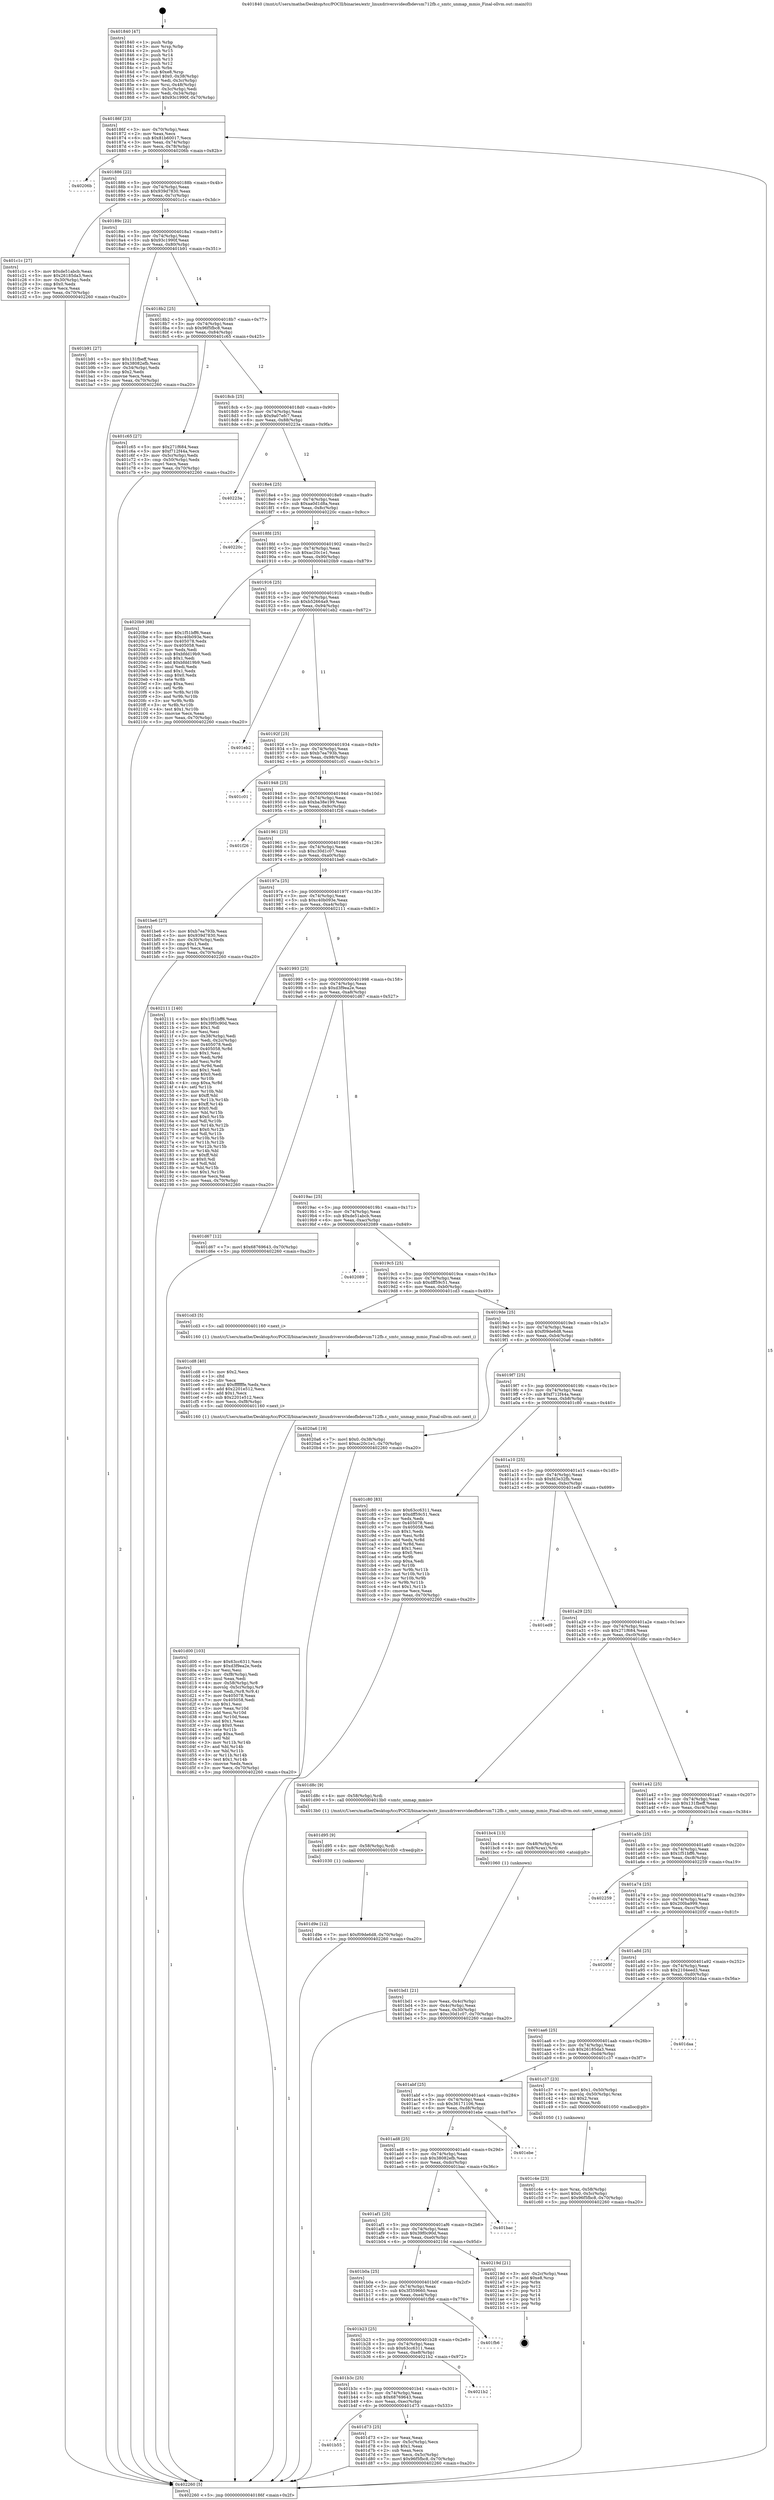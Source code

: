 digraph "0x401840" {
  label = "0x401840 (/mnt/c/Users/mathe/Desktop/tcc/POCII/binaries/extr_linuxdriversvideofbdevsm712fb.c_smtc_unmap_mmio_Final-ollvm.out::main(0))"
  labelloc = "t"
  node[shape=record]

  Entry [label="",width=0.3,height=0.3,shape=circle,fillcolor=black,style=filled]
  "0x40186f" [label="{
     0x40186f [23]\l
     | [instrs]\l
     &nbsp;&nbsp;0x40186f \<+3\>: mov -0x70(%rbp),%eax\l
     &nbsp;&nbsp;0x401872 \<+2\>: mov %eax,%ecx\l
     &nbsp;&nbsp;0x401874 \<+6\>: sub $0x81b60017,%ecx\l
     &nbsp;&nbsp;0x40187a \<+3\>: mov %eax,-0x74(%rbp)\l
     &nbsp;&nbsp;0x40187d \<+3\>: mov %ecx,-0x78(%rbp)\l
     &nbsp;&nbsp;0x401880 \<+6\>: je 000000000040206b \<main+0x82b\>\l
  }"]
  "0x40206b" [label="{
     0x40206b\l
  }", style=dashed]
  "0x401886" [label="{
     0x401886 [22]\l
     | [instrs]\l
     &nbsp;&nbsp;0x401886 \<+5\>: jmp 000000000040188b \<main+0x4b\>\l
     &nbsp;&nbsp;0x40188b \<+3\>: mov -0x74(%rbp),%eax\l
     &nbsp;&nbsp;0x40188e \<+5\>: sub $0x939d7830,%eax\l
     &nbsp;&nbsp;0x401893 \<+3\>: mov %eax,-0x7c(%rbp)\l
     &nbsp;&nbsp;0x401896 \<+6\>: je 0000000000401c1c \<main+0x3dc\>\l
  }"]
  Exit [label="",width=0.3,height=0.3,shape=circle,fillcolor=black,style=filled,peripheries=2]
  "0x401c1c" [label="{
     0x401c1c [27]\l
     | [instrs]\l
     &nbsp;&nbsp;0x401c1c \<+5\>: mov $0xde51abcb,%eax\l
     &nbsp;&nbsp;0x401c21 \<+5\>: mov $0x26185da3,%ecx\l
     &nbsp;&nbsp;0x401c26 \<+3\>: mov -0x30(%rbp),%edx\l
     &nbsp;&nbsp;0x401c29 \<+3\>: cmp $0x0,%edx\l
     &nbsp;&nbsp;0x401c2c \<+3\>: cmove %ecx,%eax\l
     &nbsp;&nbsp;0x401c2f \<+3\>: mov %eax,-0x70(%rbp)\l
     &nbsp;&nbsp;0x401c32 \<+5\>: jmp 0000000000402260 \<main+0xa20\>\l
  }"]
  "0x40189c" [label="{
     0x40189c [22]\l
     | [instrs]\l
     &nbsp;&nbsp;0x40189c \<+5\>: jmp 00000000004018a1 \<main+0x61\>\l
     &nbsp;&nbsp;0x4018a1 \<+3\>: mov -0x74(%rbp),%eax\l
     &nbsp;&nbsp;0x4018a4 \<+5\>: sub $0x93c1990f,%eax\l
     &nbsp;&nbsp;0x4018a9 \<+3\>: mov %eax,-0x80(%rbp)\l
     &nbsp;&nbsp;0x4018ac \<+6\>: je 0000000000401b91 \<main+0x351\>\l
  }"]
  "0x401d9e" [label="{
     0x401d9e [12]\l
     | [instrs]\l
     &nbsp;&nbsp;0x401d9e \<+7\>: movl $0xf09de6d8,-0x70(%rbp)\l
     &nbsp;&nbsp;0x401da5 \<+5\>: jmp 0000000000402260 \<main+0xa20\>\l
  }"]
  "0x401b91" [label="{
     0x401b91 [27]\l
     | [instrs]\l
     &nbsp;&nbsp;0x401b91 \<+5\>: mov $0x131fbeff,%eax\l
     &nbsp;&nbsp;0x401b96 \<+5\>: mov $0x38082efb,%ecx\l
     &nbsp;&nbsp;0x401b9b \<+3\>: mov -0x34(%rbp),%edx\l
     &nbsp;&nbsp;0x401b9e \<+3\>: cmp $0x2,%edx\l
     &nbsp;&nbsp;0x401ba1 \<+3\>: cmovne %ecx,%eax\l
     &nbsp;&nbsp;0x401ba4 \<+3\>: mov %eax,-0x70(%rbp)\l
     &nbsp;&nbsp;0x401ba7 \<+5\>: jmp 0000000000402260 \<main+0xa20\>\l
  }"]
  "0x4018b2" [label="{
     0x4018b2 [25]\l
     | [instrs]\l
     &nbsp;&nbsp;0x4018b2 \<+5\>: jmp 00000000004018b7 \<main+0x77\>\l
     &nbsp;&nbsp;0x4018b7 \<+3\>: mov -0x74(%rbp),%eax\l
     &nbsp;&nbsp;0x4018ba \<+5\>: sub $0x96f5fbc8,%eax\l
     &nbsp;&nbsp;0x4018bf \<+6\>: mov %eax,-0x84(%rbp)\l
     &nbsp;&nbsp;0x4018c5 \<+6\>: je 0000000000401c65 \<main+0x425\>\l
  }"]
  "0x402260" [label="{
     0x402260 [5]\l
     | [instrs]\l
     &nbsp;&nbsp;0x402260 \<+5\>: jmp 000000000040186f \<main+0x2f\>\l
  }"]
  "0x401840" [label="{
     0x401840 [47]\l
     | [instrs]\l
     &nbsp;&nbsp;0x401840 \<+1\>: push %rbp\l
     &nbsp;&nbsp;0x401841 \<+3\>: mov %rsp,%rbp\l
     &nbsp;&nbsp;0x401844 \<+2\>: push %r15\l
     &nbsp;&nbsp;0x401846 \<+2\>: push %r14\l
     &nbsp;&nbsp;0x401848 \<+2\>: push %r13\l
     &nbsp;&nbsp;0x40184a \<+2\>: push %r12\l
     &nbsp;&nbsp;0x40184c \<+1\>: push %rbx\l
     &nbsp;&nbsp;0x40184d \<+7\>: sub $0xe8,%rsp\l
     &nbsp;&nbsp;0x401854 \<+7\>: movl $0x0,-0x38(%rbp)\l
     &nbsp;&nbsp;0x40185b \<+3\>: mov %edi,-0x3c(%rbp)\l
     &nbsp;&nbsp;0x40185e \<+4\>: mov %rsi,-0x48(%rbp)\l
     &nbsp;&nbsp;0x401862 \<+3\>: mov -0x3c(%rbp),%edi\l
     &nbsp;&nbsp;0x401865 \<+3\>: mov %edi,-0x34(%rbp)\l
     &nbsp;&nbsp;0x401868 \<+7\>: movl $0x93c1990f,-0x70(%rbp)\l
  }"]
  "0x401d95" [label="{
     0x401d95 [9]\l
     | [instrs]\l
     &nbsp;&nbsp;0x401d95 \<+4\>: mov -0x58(%rbp),%rdi\l
     &nbsp;&nbsp;0x401d99 \<+5\>: call 0000000000401030 \<free@plt\>\l
     | [calls]\l
     &nbsp;&nbsp;0x401030 \{1\} (unknown)\l
  }"]
  "0x401c65" [label="{
     0x401c65 [27]\l
     | [instrs]\l
     &nbsp;&nbsp;0x401c65 \<+5\>: mov $0x271f684,%eax\l
     &nbsp;&nbsp;0x401c6a \<+5\>: mov $0xf712f44a,%ecx\l
     &nbsp;&nbsp;0x401c6f \<+3\>: mov -0x5c(%rbp),%edx\l
     &nbsp;&nbsp;0x401c72 \<+3\>: cmp -0x50(%rbp),%edx\l
     &nbsp;&nbsp;0x401c75 \<+3\>: cmovl %ecx,%eax\l
     &nbsp;&nbsp;0x401c78 \<+3\>: mov %eax,-0x70(%rbp)\l
     &nbsp;&nbsp;0x401c7b \<+5\>: jmp 0000000000402260 \<main+0xa20\>\l
  }"]
  "0x4018cb" [label="{
     0x4018cb [25]\l
     | [instrs]\l
     &nbsp;&nbsp;0x4018cb \<+5\>: jmp 00000000004018d0 \<main+0x90\>\l
     &nbsp;&nbsp;0x4018d0 \<+3\>: mov -0x74(%rbp),%eax\l
     &nbsp;&nbsp;0x4018d3 \<+5\>: sub $0x9a07efc7,%eax\l
     &nbsp;&nbsp;0x4018d8 \<+6\>: mov %eax,-0x88(%rbp)\l
     &nbsp;&nbsp;0x4018de \<+6\>: je 000000000040223a \<main+0x9fa\>\l
  }"]
  "0x401b55" [label="{
     0x401b55\l
  }", style=dashed]
  "0x40223a" [label="{
     0x40223a\l
  }", style=dashed]
  "0x4018e4" [label="{
     0x4018e4 [25]\l
     | [instrs]\l
     &nbsp;&nbsp;0x4018e4 \<+5\>: jmp 00000000004018e9 \<main+0xa9\>\l
     &nbsp;&nbsp;0x4018e9 \<+3\>: mov -0x74(%rbp),%eax\l
     &nbsp;&nbsp;0x4018ec \<+5\>: sub $0xaa0d1d8a,%eax\l
     &nbsp;&nbsp;0x4018f1 \<+6\>: mov %eax,-0x8c(%rbp)\l
     &nbsp;&nbsp;0x4018f7 \<+6\>: je 000000000040220c \<main+0x9cc\>\l
  }"]
  "0x401d73" [label="{
     0x401d73 [25]\l
     | [instrs]\l
     &nbsp;&nbsp;0x401d73 \<+2\>: xor %eax,%eax\l
     &nbsp;&nbsp;0x401d75 \<+3\>: mov -0x5c(%rbp),%ecx\l
     &nbsp;&nbsp;0x401d78 \<+3\>: sub $0x1,%eax\l
     &nbsp;&nbsp;0x401d7b \<+2\>: sub %eax,%ecx\l
     &nbsp;&nbsp;0x401d7d \<+3\>: mov %ecx,-0x5c(%rbp)\l
     &nbsp;&nbsp;0x401d80 \<+7\>: movl $0x96f5fbc8,-0x70(%rbp)\l
     &nbsp;&nbsp;0x401d87 \<+5\>: jmp 0000000000402260 \<main+0xa20\>\l
  }"]
  "0x40220c" [label="{
     0x40220c\l
  }", style=dashed]
  "0x4018fd" [label="{
     0x4018fd [25]\l
     | [instrs]\l
     &nbsp;&nbsp;0x4018fd \<+5\>: jmp 0000000000401902 \<main+0xc2\>\l
     &nbsp;&nbsp;0x401902 \<+3\>: mov -0x74(%rbp),%eax\l
     &nbsp;&nbsp;0x401905 \<+5\>: sub $0xac20c1e1,%eax\l
     &nbsp;&nbsp;0x40190a \<+6\>: mov %eax,-0x90(%rbp)\l
     &nbsp;&nbsp;0x401910 \<+6\>: je 00000000004020b9 \<main+0x879\>\l
  }"]
  "0x401b3c" [label="{
     0x401b3c [25]\l
     | [instrs]\l
     &nbsp;&nbsp;0x401b3c \<+5\>: jmp 0000000000401b41 \<main+0x301\>\l
     &nbsp;&nbsp;0x401b41 \<+3\>: mov -0x74(%rbp),%eax\l
     &nbsp;&nbsp;0x401b44 \<+5\>: sub $0x68769643,%eax\l
     &nbsp;&nbsp;0x401b49 \<+6\>: mov %eax,-0xec(%rbp)\l
     &nbsp;&nbsp;0x401b4f \<+6\>: je 0000000000401d73 \<main+0x533\>\l
  }"]
  "0x4020b9" [label="{
     0x4020b9 [88]\l
     | [instrs]\l
     &nbsp;&nbsp;0x4020b9 \<+5\>: mov $0x1f51bff6,%eax\l
     &nbsp;&nbsp;0x4020be \<+5\>: mov $0xc40b093e,%ecx\l
     &nbsp;&nbsp;0x4020c3 \<+7\>: mov 0x405078,%edx\l
     &nbsp;&nbsp;0x4020ca \<+7\>: mov 0x405058,%esi\l
     &nbsp;&nbsp;0x4020d1 \<+2\>: mov %edx,%edi\l
     &nbsp;&nbsp;0x4020d3 \<+6\>: sub $0xbfdd19b9,%edi\l
     &nbsp;&nbsp;0x4020d9 \<+3\>: sub $0x1,%edi\l
     &nbsp;&nbsp;0x4020dc \<+6\>: add $0xbfdd19b9,%edi\l
     &nbsp;&nbsp;0x4020e2 \<+3\>: imul %edi,%edx\l
     &nbsp;&nbsp;0x4020e5 \<+3\>: and $0x1,%edx\l
     &nbsp;&nbsp;0x4020e8 \<+3\>: cmp $0x0,%edx\l
     &nbsp;&nbsp;0x4020eb \<+4\>: sete %r8b\l
     &nbsp;&nbsp;0x4020ef \<+3\>: cmp $0xa,%esi\l
     &nbsp;&nbsp;0x4020f2 \<+4\>: setl %r9b\l
     &nbsp;&nbsp;0x4020f6 \<+3\>: mov %r8b,%r10b\l
     &nbsp;&nbsp;0x4020f9 \<+3\>: and %r9b,%r10b\l
     &nbsp;&nbsp;0x4020fc \<+3\>: xor %r9b,%r8b\l
     &nbsp;&nbsp;0x4020ff \<+3\>: or %r8b,%r10b\l
     &nbsp;&nbsp;0x402102 \<+4\>: test $0x1,%r10b\l
     &nbsp;&nbsp;0x402106 \<+3\>: cmovne %ecx,%eax\l
     &nbsp;&nbsp;0x402109 \<+3\>: mov %eax,-0x70(%rbp)\l
     &nbsp;&nbsp;0x40210c \<+5\>: jmp 0000000000402260 \<main+0xa20\>\l
  }"]
  "0x401916" [label="{
     0x401916 [25]\l
     | [instrs]\l
     &nbsp;&nbsp;0x401916 \<+5\>: jmp 000000000040191b \<main+0xdb\>\l
     &nbsp;&nbsp;0x40191b \<+3\>: mov -0x74(%rbp),%eax\l
     &nbsp;&nbsp;0x40191e \<+5\>: sub $0xb52664a9,%eax\l
     &nbsp;&nbsp;0x401923 \<+6\>: mov %eax,-0x94(%rbp)\l
     &nbsp;&nbsp;0x401929 \<+6\>: je 0000000000401eb2 \<main+0x672\>\l
  }"]
  "0x4021b2" [label="{
     0x4021b2\l
  }", style=dashed]
  "0x401eb2" [label="{
     0x401eb2\l
  }", style=dashed]
  "0x40192f" [label="{
     0x40192f [25]\l
     | [instrs]\l
     &nbsp;&nbsp;0x40192f \<+5\>: jmp 0000000000401934 \<main+0xf4\>\l
     &nbsp;&nbsp;0x401934 \<+3\>: mov -0x74(%rbp),%eax\l
     &nbsp;&nbsp;0x401937 \<+5\>: sub $0xb7ea793b,%eax\l
     &nbsp;&nbsp;0x40193c \<+6\>: mov %eax,-0x98(%rbp)\l
     &nbsp;&nbsp;0x401942 \<+6\>: je 0000000000401c01 \<main+0x3c1\>\l
  }"]
  "0x401b23" [label="{
     0x401b23 [25]\l
     | [instrs]\l
     &nbsp;&nbsp;0x401b23 \<+5\>: jmp 0000000000401b28 \<main+0x2e8\>\l
     &nbsp;&nbsp;0x401b28 \<+3\>: mov -0x74(%rbp),%eax\l
     &nbsp;&nbsp;0x401b2b \<+5\>: sub $0x63cc6311,%eax\l
     &nbsp;&nbsp;0x401b30 \<+6\>: mov %eax,-0xe8(%rbp)\l
     &nbsp;&nbsp;0x401b36 \<+6\>: je 00000000004021b2 \<main+0x972\>\l
  }"]
  "0x401c01" [label="{
     0x401c01\l
  }", style=dashed]
  "0x401948" [label="{
     0x401948 [25]\l
     | [instrs]\l
     &nbsp;&nbsp;0x401948 \<+5\>: jmp 000000000040194d \<main+0x10d\>\l
     &nbsp;&nbsp;0x40194d \<+3\>: mov -0x74(%rbp),%eax\l
     &nbsp;&nbsp;0x401950 \<+5\>: sub $0xba38e199,%eax\l
     &nbsp;&nbsp;0x401955 \<+6\>: mov %eax,-0x9c(%rbp)\l
     &nbsp;&nbsp;0x40195b \<+6\>: je 0000000000401f26 \<main+0x6e6\>\l
  }"]
  "0x401fb6" [label="{
     0x401fb6\l
  }", style=dashed]
  "0x401f26" [label="{
     0x401f26\l
  }", style=dashed]
  "0x401961" [label="{
     0x401961 [25]\l
     | [instrs]\l
     &nbsp;&nbsp;0x401961 \<+5\>: jmp 0000000000401966 \<main+0x126\>\l
     &nbsp;&nbsp;0x401966 \<+3\>: mov -0x74(%rbp),%eax\l
     &nbsp;&nbsp;0x401969 \<+5\>: sub $0xc30d1c07,%eax\l
     &nbsp;&nbsp;0x40196e \<+6\>: mov %eax,-0xa0(%rbp)\l
     &nbsp;&nbsp;0x401974 \<+6\>: je 0000000000401be6 \<main+0x3a6\>\l
  }"]
  "0x401b0a" [label="{
     0x401b0a [25]\l
     | [instrs]\l
     &nbsp;&nbsp;0x401b0a \<+5\>: jmp 0000000000401b0f \<main+0x2cf\>\l
     &nbsp;&nbsp;0x401b0f \<+3\>: mov -0x74(%rbp),%eax\l
     &nbsp;&nbsp;0x401b12 \<+5\>: sub $0x3f359660,%eax\l
     &nbsp;&nbsp;0x401b17 \<+6\>: mov %eax,-0xe4(%rbp)\l
     &nbsp;&nbsp;0x401b1d \<+6\>: je 0000000000401fb6 \<main+0x776\>\l
  }"]
  "0x401be6" [label="{
     0x401be6 [27]\l
     | [instrs]\l
     &nbsp;&nbsp;0x401be6 \<+5\>: mov $0xb7ea793b,%eax\l
     &nbsp;&nbsp;0x401beb \<+5\>: mov $0x939d7830,%ecx\l
     &nbsp;&nbsp;0x401bf0 \<+3\>: mov -0x30(%rbp),%edx\l
     &nbsp;&nbsp;0x401bf3 \<+3\>: cmp $0x1,%edx\l
     &nbsp;&nbsp;0x401bf6 \<+3\>: cmovl %ecx,%eax\l
     &nbsp;&nbsp;0x401bf9 \<+3\>: mov %eax,-0x70(%rbp)\l
     &nbsp;&nbsp;0x401bfc \<+5\>: jmp 0000000000402260 \<main+0xa20\>\l
  }"]
  "0x40197a" [label="{
     0x40197a [25]\l
     | [instrs]\l
     &nbsp;&nbsp;0x40197a \<+5\>: jmp 000000000040197f \<main+0x13f\>\l
     &nbsp;&nbsp;0x40197f \<+3\>: mov -0x74(%rbp),%eax\l
     &nbsp;&nbsp;0x401982 \<+5\>: sub $0xc40b093e,%eax\l
     &nbsp;&nbsp;0x401987 \<+6\>: mov %eax,-0xa4(%rbp)\l
     &nbsp;&nbsp;0x40198d \<+6\>: je 0000000000402111 \<main+0x8d1\>\l
  }"]
  "0x40219d" [label="{
     0x40219d [21]\l
     | [instrs]\l
     &nbsp;&nbsp;0x40219d \<+3\>: mov -0x2c(%rbp),%eax\l
     &nbsp;&nbsp;0x4021a0 \<+7\>: add $0xe8,%rsp\l
     &nbsp;&nbsp;0x4021a7 \<+1\>: pop %rbx\l
     &nbsp;&nbsp;0x4021a8 \<+2\>: pop %r12\l
     &nbsp;&nbsp;0x4021aa \<+2\>: pop %r13\l
     &nbsp;&nbsp;0x4021ac \<+2\>: pop %r14\l
     &nbsp;&nbsp;0x4021ae \<+2\>: pop %r15\l
     &nbsp;&nbsp;0x4021b0 \<+1\>: pop %rbp\l
     &nbsp;&nbsp;0x4021b1 \<+1\>: ret\l
  }"]
  "0x402111" [label="{
     0x402111 [140]\l
     | [instrs]\l
     &nbsp;&nbsp;0x402111 \<+5\>: mov $0x1f51bff6,%eax\l
     &nbsp;&nbsp;0x402116 \<+5\>: mov $0x39f0c90d,%ecx\l
     &nbsp;&nbsp;0x40211b \<+2\>: mov $0x1,%dl\l
     &nbsp;&nbsp;0x40211d \<+2\>: xor %esi,%esi\l
     &nbsp;&nbsp;0x40211f \<+3\>: mov -0x38(%rbp),%edi\l
     &nbsp;&nbsp;0x402122 \<+3\>: mov %edi,-0x2c(%rbp)\l
     &nbsp;&nbsp;0x402125 \<+7\>: mov 0x405078,%edi\l
     &nbsp;&nbsp;0x40212c \<+8\>: mov 0x405058,%r8d\l
     &nbsp;&nbsp;0x402134 \<+3\>: sub $0x1,%esi\l
     &nbsp;&nbsp;0x402137 \<+3\>: mov %edi,%r9d\l
     &nbsp;&nbsp;0x40213a \<+3\>: add %esi,%r9d\l
     &nbsp;&nbsp;0x40213d \<+4\>: imul %r9d,%edi\l
     &nbsp;&nbsp;0x402141 \<+3\>: and $0x1,%edi\l
     &nbsp;&nbsp;0x402144 \<+3\>: cmp $0x0,%edi\l
     &nbsp;&nbsp;0x402147 \<+4\>: sete %r10b\l
     &nbsp;&nbsp;0x40214b \<+4\>: cmp $0xa,%r8d\l
     &nbsp;&nbsp;0x40214f \<+4\>: setl %r11b\l
     &nbsp;&nbsp;0x402153 \<+3\>: mov %r10b,%bl\l
     &nbsp;&nbsp;0x402156 \<+3\>: xor $0xff,%bl\l
     &nbsp;&nbsp;0x402159 \<+3\>: mov %r11b,%r14b\l
     &nbsp;&nbsp;0x40215c \<+4\>: xor $0xff,%r14b\l
     &nbsp;&nbsp;0x402160 \<+3\>: xor $0x0,%dl\l
     &nbsp;&nbsp;0x402163 \<+3\>: mov %bl,%r15b\l
     &nbsp;&nbsp;0x402166 \<+4\>: and $0x0,%r15b\l
     &nbsp;&nbsp;0x40216a \<+3\>: and %dl,%r10b\l
     &nbsp;&nbsp;0x40216d \<+3\>: mov %r14b,%r12b\l
     &nbsp;&nbsp;0x402170 \<+4\>: and $0x0,%r12b\l
     &nbsp;&nbsp;0x402174 \<+3\>: and %dl,%r11b\l
     &nbsp;&nbsp;0x402177 \<+3\>: or %r10b,%r15b\l
     &nbsp;&nbsp;0x40217a \<+3\>: or %r11b,%r12b\l
     &nbsp;&nbsp;0x40217d \<+3\>: xor %r12b,%r15b\l
     &nbsp;&nbsp;0x402180 \<+3\>: or %r14b,%bl\l
     &nbsp;&nbsp;0x402183 \<+3\>: xor $0xff,%bl\l
     &nbsp;&nbsp;0x402186 \<+3\>: or $0x0,%dl\l
     &nbsp;&nbsp;0x402189 \<+2\>: and %dl,%bl\l
     &nbsp;&nbsp;0x40218b \<+3\>: or %bl,%r15b\l
     &nbsp;&nbsp;0x40218e \<+4\>: test $0x1,%r15b\l
     &nbsp;&nbsp;0x402192 \<+3\>: cmovne %ecx,%eax\l
     &nbsp;&nbsp;0x402195 \<+3\>: mov %eax,-0x70(%rbp)\l
     &nbsp;&nbsp;0x402198 \<+5\>: jmp 0000000000402260 \<main+0xa20\>\l
  }"]
  "0x401993" [label="{
     0x401993 [25]\l
     | [instrs]\l
     &nbsp;&nbsp;0x401993 \<+5\>: jmp 0000000000401998 \<main+0x158\>\l
     &nbsp;&nbsp;0x401998 \<+3\>: mov -0x74(%rbp),%eax\l
     &nbsp;&nbsp;0x40199b \<+5\>: sub $0xd3f9ea2e,%eax\l
     &nbsp;&nbsp;0x4019a0 \<+6\>: mov %eax,-0xa8(%rbp)\l
     &nbsp;&nbsp;0x4019a6 \<+6\>: je 0000000000401d67 \<main+0x527\>\l
  }"]
  "0x401af1" [label="{
     0x401af1 [25]\l
     | [instrs]\l
     &nbsp;&nbsp;0x401af1 \<+5\>: jmp 0000000000401af6 \<main+0x2b6\>\l
     &nbsp;&nbsp;0x401af6 \<+3\>: mov -0x74(%rbp),%eax\l
     &nbsp;&nbsp;0x401af9 \<+5\>: sub $0x39f0c90d,%eax\l
     &nbsp;&nbsp;0x401afe \<+6\>: mov %eax,-0xe0(%rbp)\l
     &nbsp;&nbsp;0x401b04 \<+6\>: je 000000000040219d \<main+0x95d\>\l
  }"]
  "0x401d67" [label="{
     0x401d67 [12]\l
     | [instrs]\l
     &nbsp;&nbsp;0x401d67 \<+7\>: movl $0x68769643,-0x70(%rbp)\l
     &nbsp;&nbsp;0x401d6e \<+5\>: jmp 0000000000402260 \<main+0xa20\>\l
  }"]
  "0x4019ac" [label="{
     0x4019ac [25]\l
     | [instrs]\l
     &nbsp;&nbsp;0x4019ac \<+5\>: jmp 00000000004019b1 \<main+0x171\>\l
     &nbsp;&nbsp;0x4019b1 \<+3\>: mov -0x74(%rbp),%eax\l
     &nbsp;&nbsp;0x4019b4 \<+5\>: sub $0xde51abcb,%eax\l
     &nbsp;&nbsp;0x4019b9 \<+6\>: mov %eax,-0xac(%rbp)\l
     &nbsp;&nbsp;0x4019bf \<+6\>: je 0000000000402089 \<main+0x849\>\l
  }"]
  "0x401bac" [label="{
     0x401bac\l
  }", style=dashed]
  "0x402089" [label="{
     0x402089\l
  }", style=dashed]
  "0x4019c5" [label="{
     0x4019c5 [25]\l
     | [instrs]\l
     &nbsp;&nbsp;0x4019c5 \<+5\>: jmp 00000000004019ca \<main+0x18a\>\l
     &nbsp;&nbsp;0x4019ca \<+3\>: mov -0x74(%rbp),%eax\l
     &nbsp;&nbsp;0x4019cd \<+5\>: sub $0xdff59c51,%eax\l
     &nbsp;&nbsp;0x4019d2 \<+6\>: mov %eax,-0xb0(%rbp)\l
     &nbsp;&nbsp;0x4019d8 \<+6\>: je 0000000000401cd3 \<main+0x493\>\l
  }"]
  "0x401ad8" [label="{
     0x401ad8 [25]\l
     | [instrs]\l
     &nbsp;&nbsp;0x401ad8 \<+5\>: jmp 0000000000401add \<main+0x29d\>\l
     &nbsp;&nbsp;0x401add \<+3\>: mov -0x74(%rbp),%eax\l
     &nbsp;&nbsp;0x401ae0 \<+5\>: sub $0x38082efb,%eax\l
     &nbsp;&nbsp;0x401ae5 \<+6\>: mov %eax,-0xdc(%rbp)\l
     &nbsp;&nbsp;0x401aeb \<+6\>: je 0000000000401bac \<main+0x36c\>\l
  }"]
  "0x401cd3" [label="{
     0x401cd3 [5]\l
     | [instrs]\l
     &nbsp;&nbsp;0x401cd3 \<+5\>: call 0000000000401160 \<next_i\>\l
     | [calls]\l
     &nbsp;&nbsp;0x401160 \{1\} (/mnt/c/Users/mathe/Desktop/tcc/POCII/binaries/extr_linuxdriversvideofbdevsm712fb.c_smtc_unmap_mmio_Final-ollvm.out::next_i)\l
  }"]
  "0x4019de" [label="{
     0x4019de [25]\l
     | [instrs]\l
     &nbsp;&nbsp;0x4019de \<+5\>: jmp 00000000004019e3 \<main+0x1a3\>\l
     &nbsp;&nbsp;0x4019e3 \<+3\>: mov -0x74(%rbp),%eax\l
     &nbsp;&nbsp;0x4019e6 \<+5\>: sub $0xf09de6d8,%eax\l
     &nbsp;&nbsp;0x4019eb \<+6\>: mov %eax,-0xb4(%rbp)\l
     &nbsp;&nbsp;0x4019f1 \<+6\>: je 00000000004020a6 \<main+0x866\>\l
  }"]
  "0x401ebe" [label="{
     0x401ebe\l
  }", style=dashed]
  "0x4020a6" [label="{
     0x4020a6 [19]\l
     | [instrs]\l
     &nbsp;&nbsp;0x4020a6 \<+7\>: movl $0x0,-0x38(%rbp)\l
     &nbsp;&nbsp;0x4020ad \<+7\>: movl $0xac20c1e1,-0x70(%rbp)\l
     &nbsp;&nbsp;0x4020b4 \<+5\>: jmp 0000000000402260 \<main+0xa20\>\l
  }"]
  "0x4019f7" [label="{
     0x4019f7 [25]\l
     | [instrs]\l
     &nbsp;&nbsp;0x4019f7 \<+5\>: jmp 00000000004019fc \<main+0x1bc\>\l
     &nbsp;&nbsp;0x4019fc \<+3\>: mov -0x74(%rbp),%eax\l
     &nbsp;&nbsp;0x4019ff \<+5\>: sub $0xf712f44a,%eax\l
     &nbsp;&nbsp;0x401a04 \<+6\>: mov %eax,-0xb8(%rbp)\l
     &nbsp;&nbsp;0x401a0a \<+6\>: je 0000000000401c80 \<main+0x440\>\l
  }"]
  "0x401d00" [label="{
     0x401d00 [103]\l
     | [instrs]\l
     &nbsp;&nbsp;0x401d00 \<+5\>: mov $0x63cc6311,%ecx\l
     &nbsp;&nbsp;0x401d05 \<+5\>: mov $0xd3f9ea2e,%edx\l
     &nbsp;&nbsp;0x401d0a \<+2\>: xor %esi,%esi\l
     &nbsp;&nbsp;0x401d0c \<+6\>: mov -0xf8(%rbp),%edi\l
     &nbsp;&nbsp;0x401d12 \<+3\>: imul %eax,%edi\l
     &nbsp;&nbsp;0x401d15 \<+4\>: mov -0x58(%rbp),%r8\l
     &nbsp;&nbsp;0x401d19 \<+4\>: movslq -0x5c(%rbp),%r9\l
     &nbsp;&nbsp;0x401d1d \<+4\>: mov %edi,(%r8,%r9,4)\l
     &nbsp;&nbsp;0x401d21 \<+7\>: mov 0x405078,%eax\l
     &nbsp;&nbsp;0x401d28 \<+7\>: mov 0x405058,%edi\l
     &nbsp;&nbsp;0x401d2f \<+3\>: sub $0x1,%esi\l
     &nbsp;&nbsp;0x401d32 \<+3\>: mov %eax,%r10d\l
     &nbsp;&nbsp;0x401d35 \<+3\>: add %esi,%r10d\l
     &nbsp;&nbsp;0x401d38 \<+4\>: imul %r10d,%eax\l
     &nbsp;&nbsp;0x401d3c \<+3\>: and $0x1,%eax\l
     &nbsp;&nbsp;0x401d3f \<+3\>: cmp $0x0,%eax\l
     &nbsp;&nbsp;0x401d42 \<+4\>: sete %r11b\l
     &nbsp;&nbsp;0x401d46 \<+3\>: cmp $0xa,%edi\l
     &nbsp;&nbsp;0x401d49 \<+3\>: setl %bl\l
     &nbsp;&nbsp;0x401d4c \<+3\>: mov %r11b,%r14b\l
     &nbsp;&nbsp;0x401d4f \<+3\>: and %bl,%r14b\l
     &nbsp;&nbsp;0x401d52 \<+3\>: xor %bl,%r11b\l
     &nbsp;&nbsp;0x401d55 \<+3\>: or %r11b,%r14b\l
     &nbsp;&nbsp;0x401d58 \<+4\>: test $0x1,%r14b\l
     &nbsp;&nbsp;0x401d5c \<+3\>: cmovne %edx,%ecx\l
     &nbsp;&nbsp;0x401d5f \<+3\>: mov %ecx,-0x70(%rbp)\l
     &nbsp;&nbsp;0x401d62 \<+5\>: jmp 0000000000402260 \<main+0xa20\>\l
  }"]
  "0x401c80" [label="{
     0x401c80 [83]\l
     | [instrs]\l
     &nbsp;&nbsp;0x401c80 \<+5\>: mov $0x63cc6311,%eax\l
     &nbsp;&nbsp;0x401c85 \<+5\>: mov $0xdff59c51,%ecx\l
     &nbsp;&nbsp;0x401c8a \<+2\>: xor %edx,%edx\l
     &nbsp;&nbsp;0x401c8c \<+7\>: mov 0x405078,%esi\l
     &nbsp;&nbsp;0x401c93 \<+7\>: mov 0x405058,%edi\l
     &nbsp;&nbsp;0x401c9a \<+3\>: sub $0x1,%edx\l
     &nbsp;&nbsp;0x401c9d \<+3\>: mov %esi,%r8d\l
     &nbsp;&nbsp;0x401ca0 \<+3\>: add %edx,%r8d\l
     &nbsp;&nbsp;0x401ca3 \<+4\>: imul %r8d,%esi\l
     &nbsp;&nbsp;0x401ca7 \<+3\>: and $0x1,%esi\l
     &nbsp;&nbsp;0x401caa \<+3\>: cmp $0x0,%esi\l
     &nbsp;&nbsp;0x401cad \<+4\>: sete %r9b\l
     &nbsp;&nbsp;0x401cb1 \<+3\>: cmp $0xa,%edi\l
     &nbsp;&nbsp;0x401cb4 \<+4\>: setl %r10b\l
     &nbsp;&nbsp;0x401cb8 \<+3\>: mov %r9b,%r11b\l
     &nbsp;&nbsp;0x401cbb \<+3\>: and %r10b,%r11b\l
     &nbsp;&nbsp;0x401cbe \<+3\>: xor %r10b,%r9b\l
     &nbsp;&nbsp;0x401cc1 \<+3\>: or %r9b,%r11b\l
     &nbsp;&nbsp;0x401cc4 \<+4\>: test $0x1,%r11b\l
     &nbsp;&nbsp;0x401cc8 \<+3\>: cmovne %ecx,%eax\l
     &nbsp;&nbsp;0x401ccb \<+3\>: mov %eax,-0x70(%rbp)\l
     &nbsp;&nbsp;0x401cce \<+5\>: jmp 0000000000402260 \<main+0xa20\>\l
  }"]
  "0x401a10" [label="{
     0x401a10 [25]\l
     | [instrs]\l
     &nbsp;&nbsp;0x401a10 \<+5\>: jmp 0000000000401a15 \<main+0x1d5\>\l
     &nbsp;&nbsp;0x401a15 \<+3\>: mov -0x74(%rbp),%eax\l
     &nbsp;&nbsp;0x401a18 \<+5\>: sub $0xfd3e32fb,%eax\l
     &nbsp;&nbsp;0x401a1d \<+6\>: mov %eax,-0xbc(%rbp)\l
     &nbsp;&nbsp;0x401a23 \<+6\>: je 0000000000401ed9 \<main+0x699\>\l
  }"]
  "0x401cd8" [label="{
     0x401cd8 [40]\l
     | [instrs]\l
     &nbsp;&nbsp;0x401cd8 \<+5\>: mov $0x2,%ecx\l
     &nbsp;&nbsp;0x401cdd \<+1\>: cltd\l
     &nbsp;&nbsp;0x401cde \<+2\>: idiv %ecx\l
     &nbsp;&nbsp;0x401ce0 \<+6\>: imul $0xfffffffe,%edx,%ecx\l
     &nbsp;&nbsp;0x401ce6 \<+6\>: add $0x2201e512,%ecx\l
     &nbsp;&nbsp;0x401cec \<+3\>: add $0x1,%ecx\l
     &nbsp;&nbsp;0x401cef \<+6\>: sub $0x2201e512,%ecx\l
     &nbsp;&nbsp;0x401cf5 \<+6\>: mov %ecx,-0xf8(%rbp)\l
     &nbsp;&nbsp;0x401cfb \<+5\>: call 0000000000401160 \<next_i\>\l
     | [calls]\l
     &nbsp;&nbsp;0x401160 \{1\} (/mnt/c/Users/mathe/Desktop/tcc/POCII/binaries/extr_linuxdriversvideofbdevsm712fb.c_smtc_unmap_mmio_Final-ollvm.out::next_i)\l
  }"]
  "0x401ed9" [label="{
     0x401ed9\l
  }", style=dashed]
  "0x401a29" [label="{
     0x401a29 [25]\l
     | [instrs]\l
     &nbsp;&nbsp;0x401a29 \<+5\>: jmp 0000000000401a2e \<main+0x1ee\>\l
     &nbsp;&nbsp;0x401a2e \<+3\>: mov -0x74(%rbp),%eax\l
     &nbsp;&nbsp;0x401a31 \<+5\>: sub $0x271f684,%eax\l
     &nbsp;&nbsp;0x401a36 \<+6\>: mov %eax,-0xc0(%rbp)\l
     &nbsp;&nbsp;0x401a3c \<+6\>: je 0000000000401d8c \<main+0x54c\>\l
  }"]
  "0x401c4e" [label="{
     0x401c4e [23]\l
     | [instrs]\l
     &nbsp;&nbsp;0x401c4e \<+4\>: mov %rax,-0x58(%rbp)\l
     &nbsp;&nbsp;0x401c52 \<+7\>: movl $0x0,-0x5c(%rbp)\l
     &nbsp;&nbsp;0x401c59 \<+7\>: movl $0x96f5fbc8,-0x70(%rbp)\l
     &nbsp;&nbsp;0x401c60 \<+5\>: jmp 0000000000402260 \<main+0xa20\>\l
  }"]
  "0x401d8c" [label="{
     0x401d8c [9]\l
     | [instrs]\l
     &nbsp;&nbsp;0x401d8c \<+4\>: mov -0x58(%rbp),%rdi\l
     &nbsp;&nbsp;0x401d90 \<+5\>: call 00000000004013b0 \<smtc_unmap_mmio\>\l
     | [calls]\l
     &nbsp;&nbsp;0x4013b0 \{1\} (/mnt/c/Users/mathe/Desktop/tcc/POCII/binaries/extr_linuxdriversvideofbdevsm712fb.c_smtc_unmap_mmio_Final-ollvm.out::smtc_unmap_mmio)\l
  }"]
  "0x401a42" [label="{
     0x401a42 [25]\l
     | [instrs]\l
     &nbsp;&nbsp;0x401a42 \<+5\>: jmp 0000000000401a47 \<main+0x207\>\l
     &nbsp;&nbsp;0x401a47 \<+3\>: mov -0x74(%rbp),%eax\l
     &nbsp;&nbsp;0x401a4a \<+5\>: sub $0x131fbeff,%eax\l
     &nbsp;&nbsp;0x401a4f \<+6\>: mov %eax,-0xc4(%rbp)\l
     &nbsp;&nbsp;0x401a55 \<+6\>: je 0000000000401bc4 \<main+0x384\>\l
  }"]
  "0x401abf" [label="{
     0x401abf [25]\l
     | [instrs]\l
     &nbsp;&nbsp;0x401abf \<+5\>: jmp 0000000000401ac4 \<main+0x284\>\l
     &nbsp;&nbsp;0x401ac4 \<+3\>: mov -0x74(%rbp),%eax\l
     &nbsp;&nbsp;0x401ac7 \<+5\>: sub $0x36171106,%eax\l
     &nbsp;&nbsp;0x401acc \<+6\>: mov %eax,-0xd8(%rbp)\l
     &nbsp;&nbsp;0x401ad2 \<+6\>: je 0000000000401ebe \<main+0x67e\>\l
  }"]
  "0x401bc4" [label="{
     0x401bc4 [13]\l
     | [instrs]\l
     &nbsp;&nbsp;0x401bc4 \<+4\>: mov -0x48(%rbp),%rax\l
     &nbsp;&nbsp;0x401bc8 \<+4\>: mov 0x8(%rax),%rdi\l
     &nbsp;&nbsp;0x401bcc \<+5\>: call 0000000000401060 \<atoi@plt\>\l
     | [calls]\l
     &nbsp;&nbsp;0x401060 \{1\} (unknown)\l
  }"]
  "0x401a5b" [label="{
     0x401a5b [25]\l
     | [instrs]\l
     &nbsp;&nbsp;0x401a5b \<+5\>: jmp 0000000000401a60 \<main+0x220\>\l
     &nbsp;&nbsp;0x401a60 \<+3\>: mov -0x74(%rbp),%eax\l
     &nbsp;&nbsp;0x401a63 \<+5\>: sub $0x1f51bff6,%eax\l
     &nbsp;&nbsp;0x401a68 \<+6\>: mov %eax,-0xc8(%rbp)\l
     &nbsp;&nbsp;0x401a6e \<+6\>: je 0000000000402259 \<main+0xa19\>\l
  }"]
  "0x401bd1" [label="{
     0x401bd1 [21]\l
     | [instrs]\l
     &nbsp;&nbsp;0x401bd1 \<+3\>: mov %eax,-0x4c(%rbp)\l
     &nbsp;&nbsp;0x401bd4 \<+3\>: mov -0x4c(%rbp),%eax\l
     &nbsp;&nbsp;0x401bd7 \<+3\>: mov %eax,-0x30(%rbp)\l
     &nbsp;&nbsp;0x401bda \<+7\>: movl $0xc30d1c07,-0x70(%rbp)\l
     &nbsp;&nbsp;0x401be1 \<+5\>: jmp 0000000000402260 \<main+0xa20\>\l
  }"]
  "0x401c37" [label="{
     0x401c37 [23]\l
     | [instrs]\l
     &nbsp;&nbsp;0x401c37 \<+7\>: movl $0x1,-0x50(%rbp)\l
     &nbsp;&nbsp;0x401c3e \<+4\>: movslq -0x50(%rbp),%rax\l
     &nbsp;&nbsp;0x401c42 \<+4\>: shl $0x2,%rax\l
     &nbsp;&nbsp;0x401c46 \<+3\>: mov %rax,%rdi\l
     &nbsp;&nbsp;0x401c49 \<+5\>: call 0000000000401050 \<malloc@plt\>\l
     | [calls]\l
     &nbsp;&nbsp;0x401050 \{1\} (unknown)\l
  }"]
  "0x402259" [label="{
     0x402259\l
  }", style=dashed]
  "0x401a74" [label="{
     0x401a74 [25]\l
     | [instrs]\l
     &nbsp;&nbsp;0x401a74 \<+5\>: jmp 0000000000401a79 \<main+0x239\>\l
     &nbsp;&nbsp;0x401a79 \<+3\>: mov -0x74(%rbp),%eax\l
     &nbsp;&nbsp;0x401a7c \<+5\>: sub $0x200ba999,%eax\l
     &nbsp;&nbsp;0x401a81 \<+6\>: mov %eax,-0xcc(%rbp)\l
     &nbsp;&nbsp;0x401a87 \<+6\>: je 000000000040205f \<main+0x81f\>\l
  }"]
  "0x401aa6" [label="{
     0x401aa6 [25]\l
     | [instrs]\l
     &nbsp;&nbsp;0x401aa6 \<+5\>: jmp 0000000000401aab \<main+0x26b\>\l
     &nbsp;&nbsp;0x401aab \<+3\>: mov -0x74(%rbp),%eax\l
     &nbsp;&nbsp;0x401aae \<+5\>: sub $0x26185da3,%eax\l
     &nbsp;&nbsp;0x401ab3 \<+6\>: mov %eax,-0xd4(%rbp)\l
     &nbsp;&nbsp;0x401ab9 \<+6\>: je 0000000000401c37 \<main+0x3f7\>\l
  }"]
  "0x40205f" [label="{
     0x40205f\l
  }", style=dashed]
  "0x401a8d" [label="{
     0x401a8d [25]\l
     | [instrs]\l
     &nbsp;&nbsp;0x401a8d \<+5\>: jmp 0000000000401a92 \<main+0x252\>\l
     &nbsp;&nbsp;0x401a92 \<+3\>: mov -0x74(%rbp),%eax\l
     &nbsp;&nbsp;0x401a95 \<+5\>: sub $0x2104eed3,%eax\l
     &nbsp;&nbsp;0x401a9a \<+6\>: mov %eax,-0xd0(%rbp)\l
     &nbsp;&nbsp;0x401aa0 \<+6\>: je 0000000000401daa \<main+0x56a\>\l
  }"]
  "0x401daa" [label="{
     0x401daa\l
  }", style=dashed]
  Entry -> "0x401840" [label=" 1"]
  "0x40186f" -> "0x40206b" [label=" 0"]
  "0x40186f" -> "0x401886" [label=" 16"]
  "0x40219d" -> Exit [label=" 1"]
  "0x401886" -> "0x401c1c" [label=" 1"]
  "0x401886" -> "0x40189c" [label=" 15"]
  "0x402111" -> "0x402260" [label=" 1"]
  "0x40189c" -> "0x401b91" [label=" 1"]
  "0x40189c" -> "0x4018b2" [label=" 14"]
  "0x401b91" -> "0x402260" [label=" 1"]
  "0x401840" -> "0x40186f" [label=" 1"]
  "0x402260" -> "0x40186f" [label=" 15"]
  "0x4020b9" -> "0x402260" [label=" 1"]
  "0x4018b2" -> "0x401c65" [label=" 2"]
  "0x4018b2" -> "0x4018cb" [label=" 12"]
  "0x4020a6" -> "0x402260" [label=" 1"]
  "0x4018cb" -> "0x40223a" [label=" 0"]
  "0x4018cb" -> "0x4018e4" [label=" 12"]
  "0x401d9e" -> "0x402260" [label=" 1"]
  "0x4018e4" -> "0x40220c" [label=" 0"]
  "0x4018e4" -> "0x4018fd" [label=" 12"]
  "0x401d95" -> "0x401d9e" [label=" 1"]
  "0x4018fd" -> "0x4020b9" [label=" 1"]
  "0x4018fd" -> "0x401916" [label=" 11"]
  "0x401d73" -> "0x402260" [label=" 1"]
  "0x401916" -> "0x401eb2" [label=" 0"]
  "0x401916" -> "0x40192f" [label=" 11"]
  "0x401b3c" -> "0x401b55" [label=" 0"]
  "0x40192f" -> "0x401c01" [label=" 0"]
  "0x40192f" -> "0x401948" [label=" 11"]
  "0x401d8c" -> "0x401d95" [label=" 1"]
  "0x401948" -> "0x401f26" [label=" 0"]
  "0x401948" -> "0x401961" [label=" 11"]
  "0x401b23" -> "0x401b3c" [label=" 1"]
  "0x401961" -> "0x401be6" [label=" 1"]
  "0x401961" -> "0x40197a" [label=" 10"]
  "0x401b3c" -> "0x401d73" [label=" 1"]
  "0x40197a" -> "0x402111" [label=" 1"]
  "0x40197a" -> "0x401993" [label=" 9"]
  "0x401b0a" -> "0x401b23" [label=" 1"]
  "0x401993" -> "0x401d67" [label=" 1"]
  "0x401993" -> "0x4019ac" [label=" 8"]
  "0x401b23" -> "0x4021b2" [label=" 0"]
  "0x4019ac" -> "0x402089" [label=" 0"]
  "0x4019ac" -> "0x4019c5" [label=" 8"]
  "0x401af1" -> "0x401b0a" [label=" 1"]
  "0x4019c5" -> "0x401cd3" [label=" 1"]
  "0x4019c5" -> "0x4019de" [label=" 7"]
  "0x401b0a" -> "0x401fb6" [label=" 0"]
  "0x4019de" -> "0x4020a6" [label=" 1"]
  "0x4019de" -> "0x4019f7" [label=" 6"]
  "0x401ad8" -> "0x401af1" [label=" 2"]
  "0x4019f7" -> "0x401c80" [label=" 1"]
  "0x4019f7" -> "0x401a10" [label=" 5"]
  "0x401af1" -> "0x40219d" [label=" 1"]
  "0x401a10" -> "0x401ed9" [label=" 0"]
  "0x401a10" -> "0x401a29" [label=" 5"]
  "0x401abf" -> "0x401ad8" [label=" 2"]
  "0x401a29" -> "0x401d8c" [label=" 1"]
  "0x401a29" -> "0x401a42" [label=" 4"]
  "0x401abf" -> "0x401ebe" [label=" 0"]
  "0x401a42" -> "0x401bc4" [label=" 1"]
  "0x401a42" -> "0x401a5b" [label=" 3"]
  "0x401bc4" -> "0x401bd1" [label=" 1"]
  "0x401bd1" -> "0x402260" [label=" 1"]
  "0x401be6" -> "0x402260" [label=" 1"]
  "0x401c1c" -> "0x402260" [label=" 1"]
  "0x401ad8" -> "0x401bac" [label=" 0"]
  "0x401a5b" -> "0x402259" [label=" 0"]
  "0x401a5b" -> "0x401a74" [label=" 3"]
  "0x401d67" -> "0x402260" [label=" 1"]
  "0x401a74" -> "0x40205f" [label=" 0"]
  "0x401a74" -> "0x401a8d" [label=" 3"]
  "0x401cd8" -> "0x401d00" [label=" 1"]
  "0x401a8d" -> "0x401daa" [label=" 0"]
  "0x401a8d" -> "0x401aa6" [label=" 3"]
  "0x401d00" -> "0x402260" [label=" 1"]
  "0x401aa6" -> "0x401c37" [label=" 1"]
  "0x401aa6" -> "0x401abf" [label=" 2"]
  "0x401c37" -> "0x401c4e" [label=" 1"]
  "0x401c4e" -> "0x402260" [label=" 1"]
  "0x401c65" -> "0x402260" [label=" 2"]
  "0x401c80" -> "0x402260" [label=" 1"]
  "0x401cd3" -> "0x401cd8" [label=" 1"]
}
